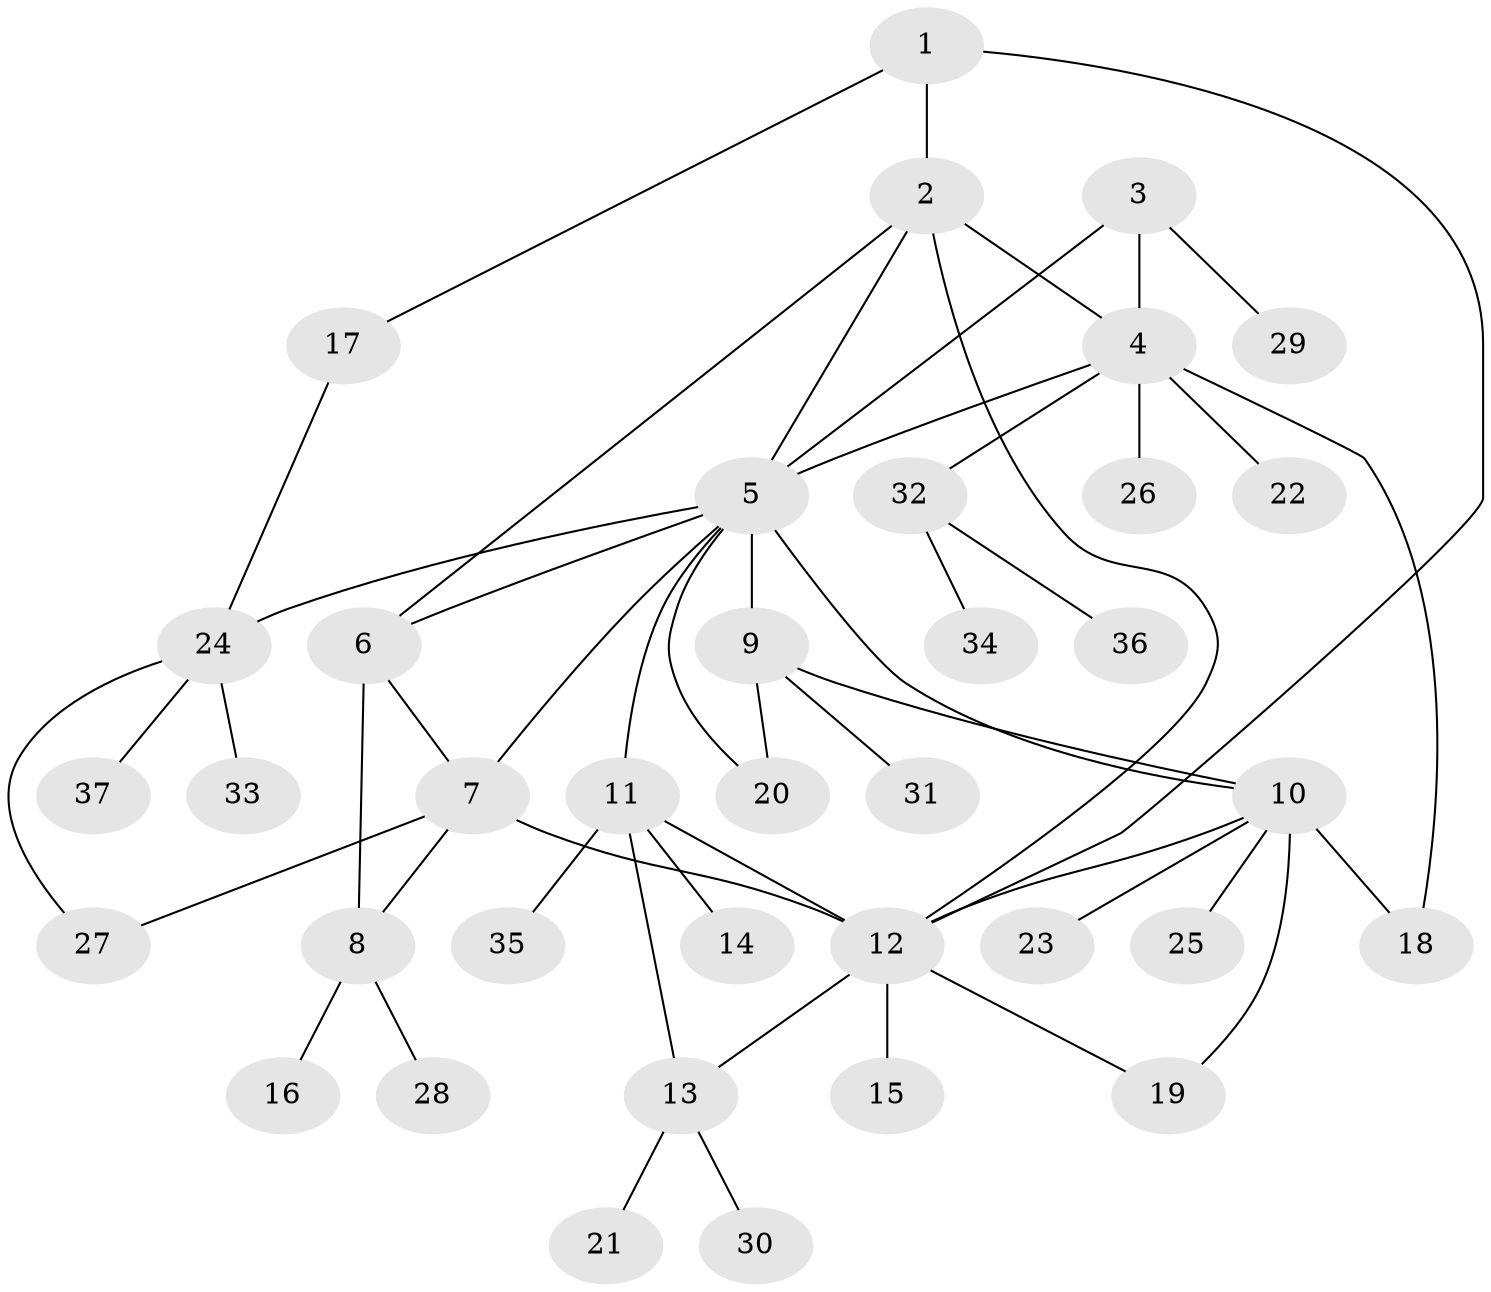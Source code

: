 // original degree distribution, {5: 0.11666666666666667, 3: 0.016666666666666666, 7: 0.03333333333333333, 4: 0.03333333333333333, 8: 0.016666666666666666, 6: 0.03333333333333333, 9: 0.03333333333333333, 1: 0.5, 2: 0.21666666666666667}
// Generated by graph-tools (version 1.1) at 2025/52/03/04/25 22:52:41]
// undirected, 37 vertices, 52 edges
graph export_dot {
  node [color=gray90,style=filled];
  1;
  2;
  3;
  4;
  5;
  6;
  7;
  8;
  9;
  10;
  11;
  12;
  13;
  14;
  15;
  16;
  17;
  18;
  19;
  20;
  21;
  22;
  23;
  24;
  25;
  26;
  27;
  28;
  29;
  30;
  31;
  32;
  33;
  34;
  35;
  36;
  37;
  1 -- 2 [weight=2.0];
  1 -- 12 [weight=1.0];
  1 -- 17 [weight=1.0];
  2 -- 4 [weight=1.0];
  2 -- 5 [weight=1.0];
  2 -- 6 [weight=1.0];
  2 -- 12 [weight=1.0];
  3 -- 4 [weight=1.0];
  3 -- 5 [weight=1.0];
  3 -- 29 [weight=1.0];
  4 -- 5 [weight=1.0];
  4 -- 18 [weight=1.0];
  4 -- 22 [weight=1.0];
  4 -- 26 [weight=1.0];
  4 -- 32 [weight=1.0];
  5 -- 6 [weight=1.0];
  5 -- 7 [weight=1.0];
  5 -- 9 [weight=1.0];
  5 -- 10 [weight=2.0];
  5 -- 11 [weight=1.0];
  5 -- 20 [weight=1.0];
  5 -- 24 [weight=1.0];
  6 -- 7 [weight=1.0];
  6 -- 8 [weight=1.0];
  7 -- 8 [weight=1.0];
  7 -- 12 [weight=1.0];
  7 -- 27 [weight=1.0];
  8 -- 16 [weight=1.0];
  8 -- 28 [weight=1.0];
  9 -- 10 [weight=1.0];
  9 -- 20 [weight=1.0];
  9 -- 31 [weight=1.0];
  10 -- 12 [weight=1.0];
  10 -- 18 [weight=1.0];
  10 -- 19 [weight=1.0];
  10 -- 23 [weight=1.0];
  10 -- 25 [weight=1.0];
  11 -- 12 [weight=1.0];
  11 -- 13 [weight=1.0];
  11 -- 14 [weight=1.0];
  11 -- 35 [weight=1.0];
  12 -- 13 [weight=1.0];
  12 -- 15 [weight=1.0];
  12 -- 19 [weight=1.0];
  13 -- 21 [weight=1.0];
  13 -- 30 [weight=1.0];
  17 -- 24 [weight=1.0];
  24 -- 27 [weight=1.0];
  24 -- 33 [weight=1.0];
  24 -- 37 [weight=1.0];
  32 -- 34 [weight=1.0];
  32 -- 36 [weight=1.0];
}
